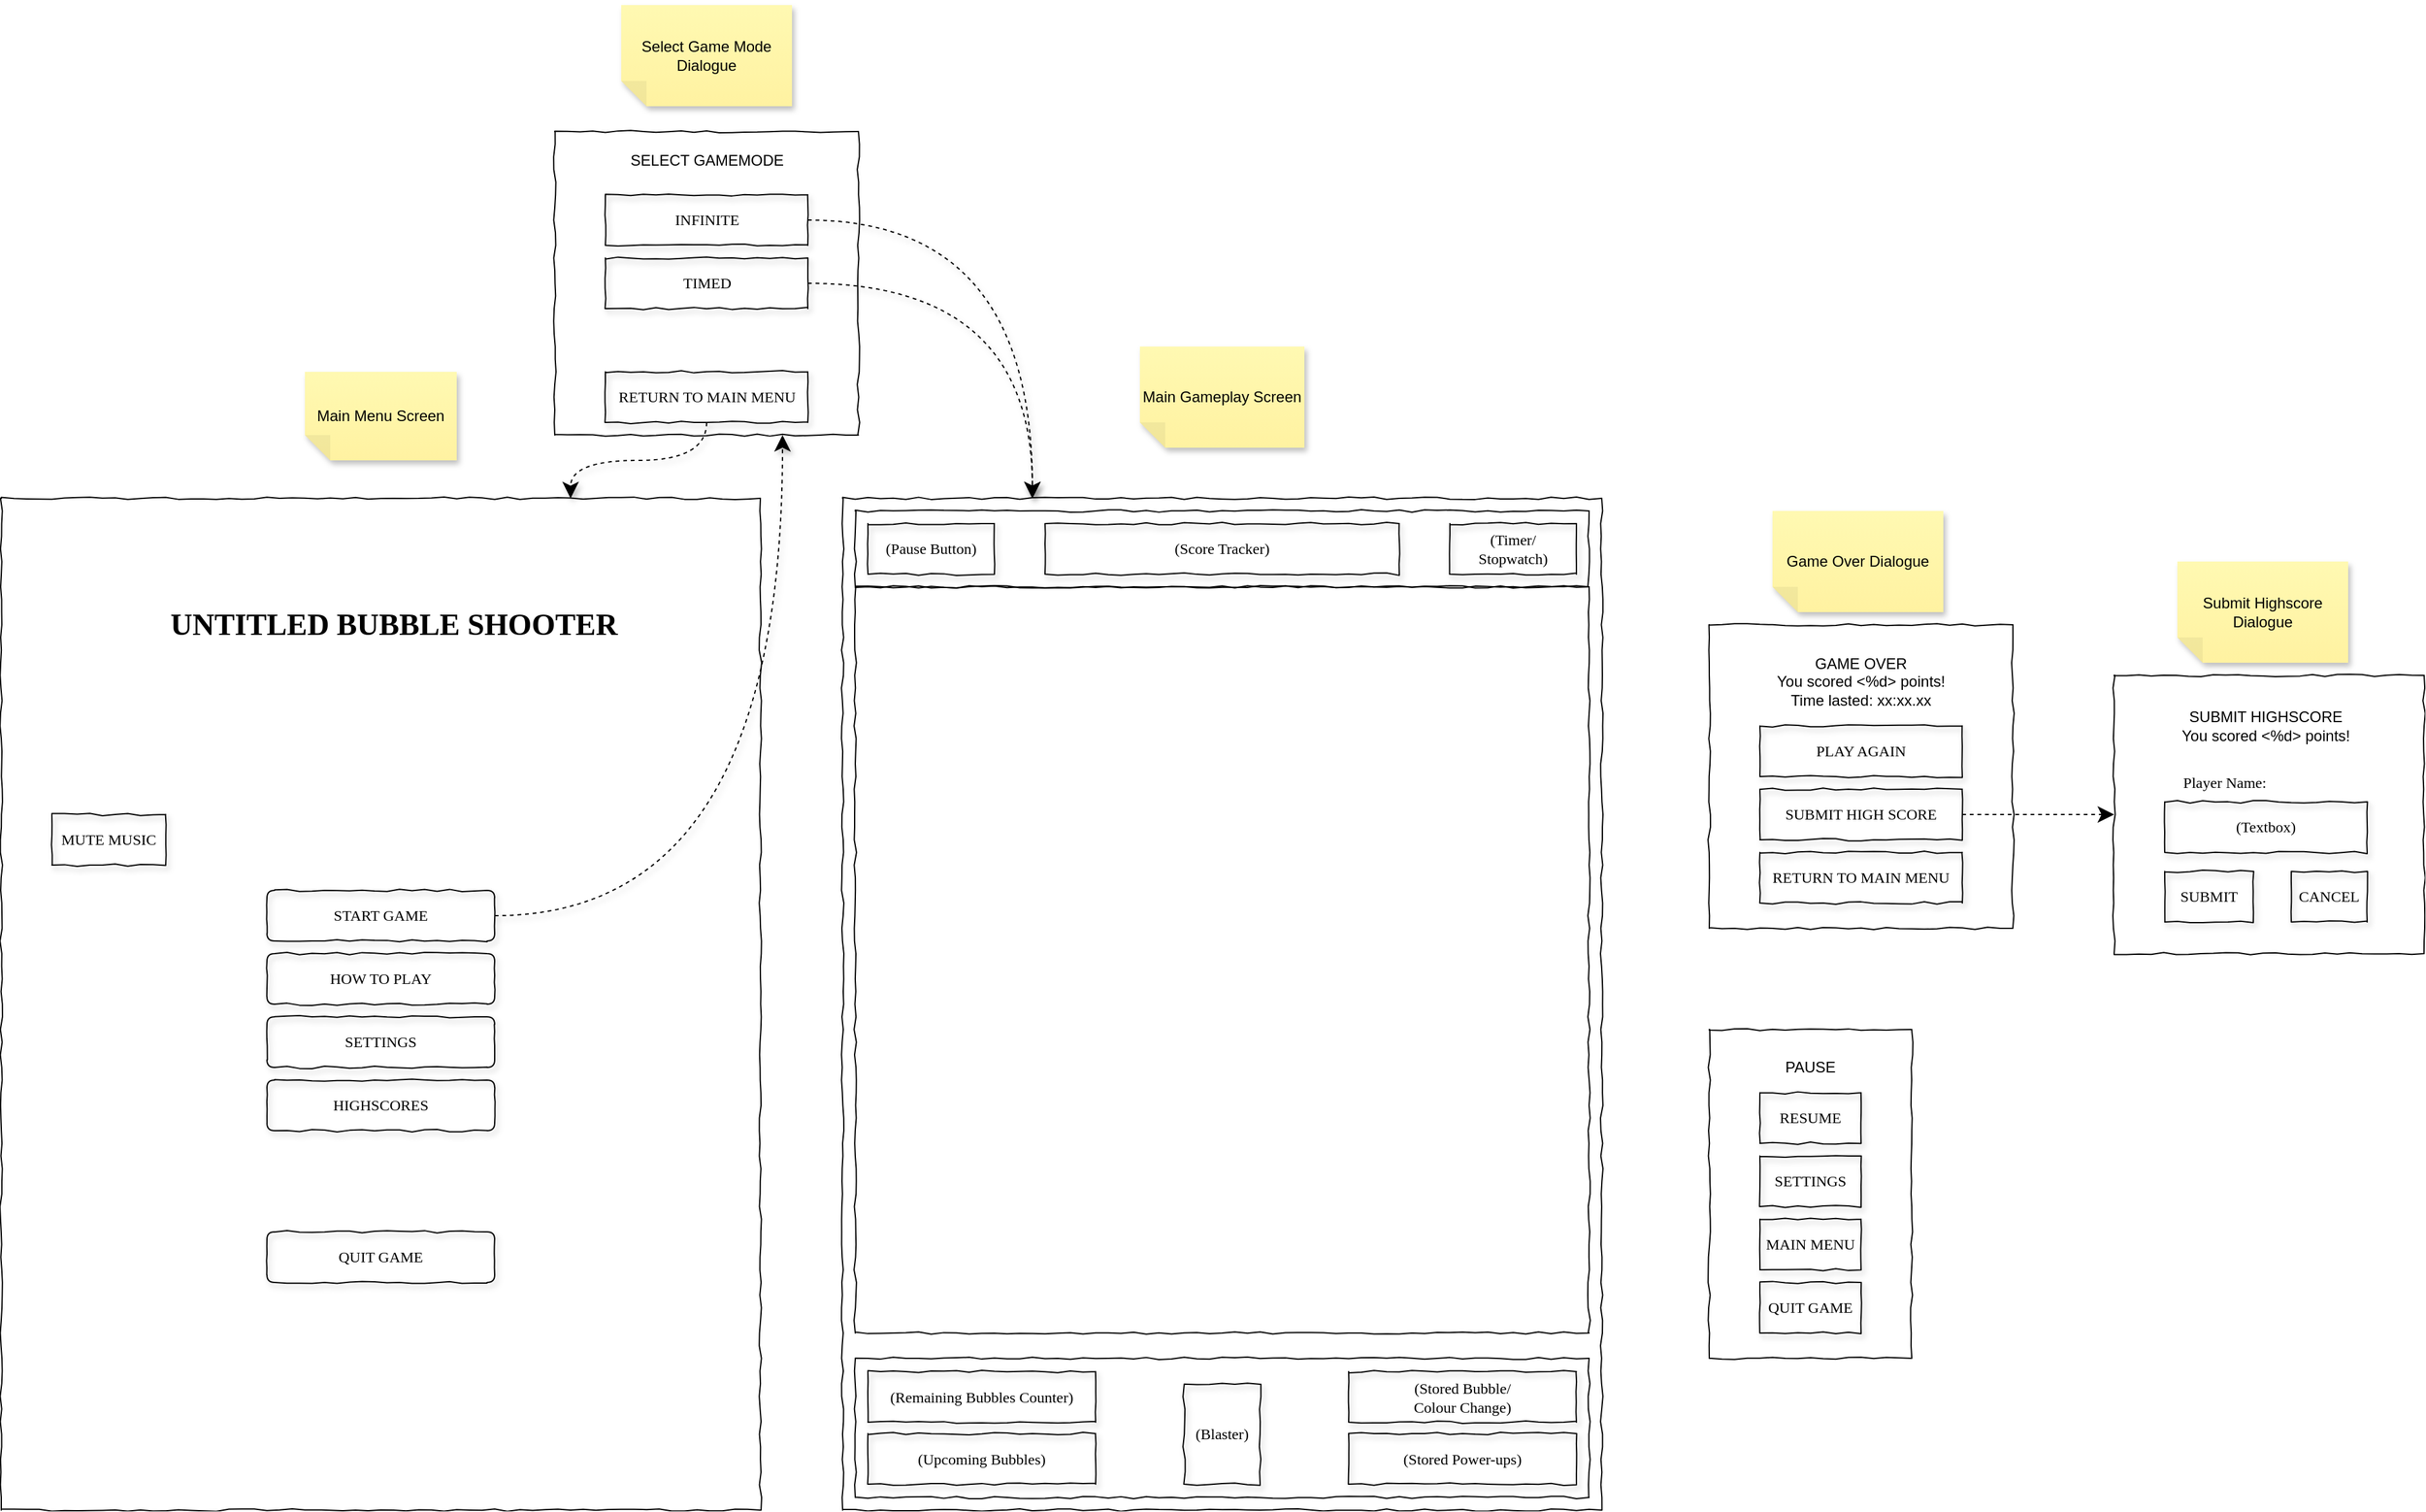 <mxfile version="26.0.9">
  <diagram name="Page-1" id="03018318-947c-dd8e-b7a3-06fadd420f32">
    <mxGraphModel dx="1294" dy="1510" grid="1" gridSize="10" guides="1" tooltips="1" connect="1" arrows="1" fold="1" page="1" pageScale="1" pageWidth="1100" pageHeight="850" background="#ffffff" math="0" shadow="0">
      <root>
        <mxCell id="0" />
        <mxCell id="1" parent="0" />
        <mxCell id="At87MqKCxzJQ_d1da1c6-35" value="Main Menu Screen" style="shape=note;whiteSpace=wrap;html=1;backgroundOutline=1;fontColor=#000000;darkOpacity=0.05;fillColor=#FFF9B2;strokeColor=none;fillStyle=solid;direction=west;gradientDirection=north;gradientColor=#FFF2A1;shadow=1;size=20;pointerEvents=1;" parent="1" vertex="1">
          <mxGeometry x="690" y="-100" width="120" height="70" as="geometry" />
        </mxCell>
        <mxCell id="At87MqKCxzJQ_d1da1c6-43" value="Game Over Dialogue" style="shape=note;whiteSpace=wrap;html=1;backgroundOutline=1;fontColor=#000000;darkOpacity=0.05;fillColor=#FFF9B2;strokeColor=none;fillStyle=solid;direction=west;gradientDirection=north;gradientColor=#FFF2A1;shadow=1;size=20;pointerEvents=1;" parent="1" vertex="1">
          <mxGeometry x="1850" y="10" width="135" height="80" as="geometry" />
        </mxCell>
        <mxCell id="At87MqKCxzJQ_d1da1c6-68" value="Submit Highscore Dialogue" style="shape=note;whiteSpace=wrap;html=1;backgroundOutline=1;fontColor=#000000;darkOpacity=0.05;fillColor=#FFF9B2;strokeColor=none;fillStyle=solid;direction=west;gradientDirection=north;gradientColor=#FFF2A1;shadow=1;size=20;pointerEvents=1;" parent="1" vertex="1">
          <mxGeometry x="2170" y="50" width="135" height="80" as="geometry" />
        </mxCell>
        <mxCell id="At87MqKCxzJQ_d1da1c6-80" style="edgeStyle=orthogonalEdgeStyle;shape=connector;curved=1;rounded=0;orthogonalLoop=1;jettySize=auto;html=1;entryX=0.25;entryY=0;entryDx=0;entryDy=0;dashed=1;strokeColor=default;align=center;verticalAlign=middle;fontFamily=Verdana;fontSize=12;fontColor=default;labelBackgroundColor=none;elbow=vertical;endArrow=classic;endSize=10;shadow=1;" parent="1" source="At87MqKCxzJQ_d1da1c6-71" target="At87MqKCxzJQ_d1da1c6-84" edge="1">
          <mxGeometry relative="1" as="geometry" />
        </mxCell>
        <mxCell id="At87MqKCxzJQ_d1da1c6-81" style="edgeStyle=orthogonalEdgeStyle;shape=connector;curved=1;rounded=0;orthogonalLoop=1;jettySize=auto;html=1;entryX=0.25;entryY=0;entryDx=0;entryDy=0;dashed=1;strokeColor=default;align=center;verticalAlign=middle;fontFamily=Verdana;fontSize=12;fontColor=default;labelBackgroundColor=none;elbow=vertical;endArrow=classic;endSize=10;shadow=1;" parent="1" source="At87MqKCxzJQ_d1da1c6-74" target="At87MqKCxzJQ_d1da1c6-84" edge="1">
          <mxGeometry relative="1" as="geometry" />
        </mxCell>
        <mxCell id="At87MqKCxzJQ_d1da1c6-75" value="Select Game Mode Dialogue" style="shape=note;whiteSpace=wrap;html=1;backgroundOutline=1;fontColor=#000000;darkOpacity=0.05;fillColor=#FFF9B2;strokeColor=none;fillStyle=solid;direction=west;gradientDirection=north;gradientColor=#FFF2A1;shadow=1;size=20;pointerEvents=1;" parent="1" vertex="1">
          <mxGeometry x="940" y="-390" width="135" height="80" as="geometry" />
        </mxCell>
        <mxCell id="At87MqKCxzJQ_d1da1c6-79" style="edgeStyle=orthogonalEdgeStyle;shape=connector;curved=1;rounded=0;orthogonalLoop=1;jettySize=auto;html=1;entryX=0.75;entryY=0;entryDx=0;entryDy=0;dashed=1;strokeColor=default;align=center;verticalAlign=middle;fontFamily=Verdana;fontSize=12;fontColor=default;labelBackgroundColor=none;elbow=vertical;endArrow=classic;endSize=10;shadow=1;" parent="1" source="At87MqKCxzJQ_d1da1c6-72" target="At87MqKCxzJQ_d1da1c6-82" edge="1">
          <mxGeometry relative="1" as="geometry" />
        </mxCell>
        <mxCell id="At87MqKCxzJQ_d1da1c6-82" value="" style="swimlane;startSize=0;rounded=0;shadow=0;comic=1;strokeColor=default;strokeWidth=1;align=center;verticalAlign=middle;fontFamily=Verdana;fontSize=12;fontColor=default;labelBackgroundColor=none;fillColor=default;fillStyle=solid;gradientColor=none;" parent="1" vertex="1">
          <mxGeometry x="450" width="600" height="800" as="geometry" />
        </mxCell>
        <mxCell id="At87MqKCxzJQ_d1da1c6-18" value="START GAME" style="whiteSpace=wrap;html=1;rounded=1;shadow=1;labelBackgroundColor=none;strokeWidth=1;fillColor=none;fontFamily=Verdana;fontSize=12;align=center;comic=1;glass=0;" parent="At87MqKCxzJQ_d1da1c6-82" vertex="1">
          <mxGeometry x="210" y="310" width="180" height="40" as="geometry" />
        </mxCell>
        <mxCell id="At87MqKCxzJQ_d1da1c6-69" value="HOW TO PLAY" style="whiteSpace=wrap;html=1;rounded=1;shadow=1;labelBackgroundColor=none;strokeWidth=1;fillColor=none;fontFamily=Verdana;fontSize=12;align=center;comic=1;glass=0;" parent="At87MqKCxzJQ_d1da1c6-82" vertex="1">
          <mxGeometry x="210" y="360" width="180" height="40" as="geometry" />
        </mxCell>
        <mxCell id="At87MqKCxzJQ_d1da1c6-40" value="SETTINGS" style="whiteSpace=wrap;html=1;rounded=1;shadow=1;labelBackgroundColor=none;strokeWidth=1;fillColor=none;fontFamily=Verdana;fontSize=12;align=center;comic=1;glass=0;" parent="At87MqKCxzJQ_d1da1c6-82" vertex="1">
          <mxGeometry x="210" y="410" width="180" height="40" as="geometry" />
        </mxCell>
        <mxCell id="At87MqKCxzJQ_d1da1c6-33" value="HIGHSCORES" style="whiteSpace=wrap;html=1;rounded=1;shadow=1;labelBackgroundColor=none;strokeWidth=1;fillColor=none;fontFamily=Verdana;fontSize=12;align=center;comic=1;glass=0;" parent="At87MqKCxzJQ_d1da1c6-82" vertex="1">
          <mxGeometry x="210" y="460" width="180" height="40" as="geometry" />
        </mxCell>
        <mxCell id="At87MqKCxzJQ_d1da1c6-34" value="QUIT GAME" style="whiteSpace=wrap;html=1;rounded=1;shadow=1;labelBackgroundColor=none;strokeWidth=1;fillColor=none;fontFamily=Verdana;fontSize=12;align=center;comic=1;" parent="At87MqKCxzJQ_d1da1c6-82" vertex="1">
          <mxGeometry x="210" y="580" width="180" height="40" as="geometry" />
        </mxCell>
        <mxCell id="8650wfay4DL9xMlQ2IgJ-2" value="MUTE MUSIC" style="whiteSpace=wrap;html=1;rounded=0;shadow=1;labelBackgroundColor=none;strokeWidth=1;fillColor=none;fontFamily=Verdana;fontSize=12;align=center;comic=1;" parent="At87MqKCxzJQ_d1da1c6-82" vertex="1">
          <mxGeometry x="40" y="250" width="90" height="40" as="geometry" />
        </mxCell>
        <mxCell id="xJIP0SkDgu_qtOtY-LIs-1" value="UNTITLED BUBBLE SHOOTER" style="text;html=1;align=center;verticalAlign=middle;resizable=0;points=[];autosize=1;strokeColor=none;fillColor=none;fontFamily=Verdana;fontStyle=1;fontSize=24;" vertex="1" parent="At87MqKCxzJQ_d1da1c6-82">
          <mxGeometry x="120" y="80" width="380" height="40" as="geometry" />
        </mxCell>
        <mxCell id="At87MqKCxzJQ_d1da1c6-77" style="edgeStyle=orthogonalEdgeStyle;rounded=0;orthogonalLoop=1;jettySize=auto;html=1;fontFamily=Verdana;fontSize=12;fontColor=default;labelBackgroundColor=none;elbow=vertical;curved=1;dashed=1;endSize=10;entryX=0.75;entryY=1;entryDx=0;entryDy=0;shadow=1;" parent="1" source="At87MqKCxzJQ_d1da1c6-18" target="At87MqKCxzJQ_d1da1c6-94" edge="1">
          <mxGeometry relative="1" as="geometry">
            <mxPoint x="1070" y="-60.0" as="targetPoint" />
          </mxGeometry>
        </mxCell>
        <mxCell id="At87MqKCxzJQ_d1da1c6-84" value="" style="swimlane;startSize=0;rounded=0;shadow=0;comic=1;strokeColor=default;strokeWidth=1;align=center;verticalAlign=middle;fontFamily=Verdana;fontSize=12;fontColor=default;labelBackgroundColor=none;fillColor=default;fillStyle=solid;gradientColor=none;" parent="1" vertex="1">
          <mxGeometry x="1115" width="600" height="800" as="geometry" />
        </mxCell>
        <mxCell id="At87MqKCxzJQ_d1da1c6-91" value="" style="swimlane;startSize=0;rounded=0;shadow=0;comic=1;strokeColor=default;strokeWidth=1;align=center;verticalAlign=middle;fontFamily=Verdana;fontSize=12;fontColor=default;labelBackgroundColor=none;fillColor=none;" parent="At87MqKCxzJQ_d1da1c6-84" vertex="1">
          <mxGeometry x="10" y="10" width="580" height="60" as="geometry" />
        </mxCell>
        <mxCell id="At87MqKCxzJQ_d1da1c6-52" value="(Pause Button)" style="whiteSpace=wrap;html=1;rounded=0;shadow=1;labelBackgroundColor=none;strokeWidth=1;fillColor=none;fontFamily=Verdana;fontSize=12;align=center;comic=1;" parent="At87MqKCxzJQ_d1da1c6-91" vertex="1">
          <mxGeometry x="10" y="10" width="100" height="40" as="geometry" />
        </mxCell>
        <mxCell id="At87MqKCxzJQ_d1da1c6-53" value="(Score Tracker)" style="whiteSpace=wrap;html=1;rounded=0;shadow=1;labelBackgroundColor=none;strokeWidth=1;fillColor=none;fontFamily=Verdana;fontSize=12;align=center;comic=1;" parent="At87MqKCxzJQ_d1da1c6-91" vertex="1">
          <mxGeometry x="150" y="10" width="280" height="40" as="geometry" />
        </mxCell>
        <mxCell id="At87MqKCxzJQ_d1da1c6-54" value="(Timer/&lt;div&gt;Stopwatch)&lt;/div&gt;" style="whiteSpace=wrap;html=1;rounded=0;shadow=1;labelBackgroundColor=none;strokeWidth=1;fillColor=none;fontFamily=Verdana;fontSize=12;align=center;comic=1;" parent="At87MqKCxzJQ_d1da1c6-91" vertex="1">
          <mxGeometry x="470" y="10" width="100" height="40" as="geometry" />
        </mxCell>
        <mxCell id="At87MqKCxzJQ_d1da1c6-92" value="" style="swimlane;startSize=0;rounded=0;shadow=0;comic=1;strokeColor=default;strokeWidth=1;align=center;verticalAlign=middle;fontFamily=Verdana;fontSize=12;fontColor=default;labelBackgroundColor=none;fillColor=none;" parent="At87MqKCxzJQ_d1da1c6-84" vertex="1">
          <mxGeometry x="10" y="70" width="580" height="590" as="geometry" />
        </mxCell>
        <mxCell id="At87MqKCxzJQ_d1da1c6-93" value="" style="swimlane;startSize=0;rounded=0;shadow=0;comic=1;strokeColor=default;strokeWidth=1;align=center;verticalAlign=middle;fontFamily=Verdana;fontSize=12;fontColor=default;labelBackgroundColor=none;fillColor=none;" parent="At87MqKCxzJQ_d1da1c6-84" vertex="1">
          <mxGeometry x="10" y="680" width="580" height="110" as="geometry" />
        </mxCell>
        <mxCell id="At87MqKCxzJQ_d1da1c6-47" value="(Upcoming Bubbles)" style="whiteSpace=wrap;html=1;rounded=0;shadow=1;labelBackgroundColor=none;strokeWidth=1;fillColor=none;fontFamily=Verdana;fontSize=12;align=center;comic=1;" parent="At87MqKCxzJQ_d1da1c6-93" vertex="1">
          <mxGeometry x="10" y="59.5" width="180" height="40" as="geometry" />
        </mxCell>
        <mxCell id="At87MqKCxzJQ_d1da1c6-55" value="(Remaining Bubbles Counter)" style="whiteSpace=wrap;html=1;rounded=0;shadow=1;labelBackgroundColor=none;strokeWidth=1;fillColor=none;fontFamily=Verdana;fontSize=12;align=center;comic=1;" parent="At87MqKCxzJQ_d1da1c6-93" vertex="1">
          <mxGeometry x="10" y="10.5" width="180" height="40" as="geometry" />
        </mxCell>
        <mxCell id="At87MqKCxzJQ_d1da1c6-48" value="(Blaster)" style="whiteSpace=wrap;html=1;rounded=0;shadow=1;labelBackgroundColor=none;strokeWidth=1;fillColor=none;fontFamily=Verdana;fontSize=12;align=center;comic=1;" parent="At87MqKCxzJQ_d1da1c6-93" vertex="1">
          <mxGeometry x="260" y="20.5" width="60" height="79" as="geometry" />
        </mxCell>
        <mxCell id="At87MqKCxzJQ_d1da1c6-57" value="(Stored Bubble/&lt;div&gt;Colour Change)&lt;br&gt;&lt;/div&gt;" style="whiteSpace=wrap;html=1;rounded=0;shadow=1;labelBackgroundColor=none;strokeWidth=1;fillColor=none;fontFamily=Verdana;fontSize=12;align=center;comic=1;" parent="At87MqKCxzJQ_d1da1c6-93" vertex="1">
          <mxGeometry x="390" y="10.5" width="180" height="40" as="geometry" />
        </mxCell>
        <mxCell id="At87MqKCxzJQ_d1da1c6-49" value="&lt;div&gt;(Stored Power-ups)&lt;/div&gt;" style="whiteSpace=wrap;html=1;rounded=0;shadow=1;labelBackgroundColor=none;strokeWidth=1;fillColor=none;fontFamily=Verdana;fontSize=12;align=center;comic=1;" parent="At87MqKCxzJQ_d1da1c6-93" vertex="1">
          <mxGeometry x="390" y="59.5" width="180" height="40" as="geometry" />
        </mxCell>
        <mxCell id="At87MqKCxzJQ_d1da1c6-56" value="Main Gameplay Screen" style="shape=note;whiteSpace=wrap;html=1;backgroundOutline=1;fontColor=#000000;darkOpacity=0.05;fillColor=#FFF9B2;strokeColor=none;fillStyle=solid;direction=west;gradientDirection=north;gradientColor=#FFF2A1;shadow=1;size=20;pointerEvents=1;" parent="1" vertex="1">
          <mxGeometry x="1350" y="-120" width="130" height="80" as="geometry" />
        </mxCell>
        <mxCell id="At87MqKCxzJQ_d1da1c6-94" value="" style="swimlane;startSize=0;rounded=0;shadow=0;comic=1;strokeColor=default;strokeWidth=1;align=center;verticalAlign=middle;fontFamily=Verdana;fontSize=12;fontColor=default;labelBackgroundColor=none;fillColor=none;" parent="1" vertex="1">
          <mxGeometry x="887.5" y="-290" width="240" height="240" as="geometry" />
        </mxCell>
        <mxCell id="At87MqKCxzJQ_d1da1c6-71" value="INFINITE" style="whiteSpace=wrap;html=1;rounded=0;shadow=1;labelBackgroundColor=none;strokeWidth=1;fillColor=none;fontFamily=Verdana;fontSize=12;align=center;comic=1;" parent="At87MqKCxzJQ_d1da1c6-94" vertex="1">
          <mxGeometry x="40" y="50" width="160" height="40" as="geometry" />
        </mxCell>
        <mxCell id="At87MqKCxzJQ_d1da1c6-74" value="TIMED" style="whiteSpace=wrap;html=1;rounded=0;shadow=1;labelBackgroundColor=none;strokeWidth=1;fillColor=none;fontFamily=Verdana;fontSize=12;align=center;comic=1;" parent="At87MqKCxzJQ_d1da1c6-94" vertex="1">
          <mxGeometry x="40" y="100" width="160" height="40" as="geometry" />
        </mxCell>
        <mxCell id="At87MqKCxzJQ_d1da1c6-72" value="RETURN TO MAIN MENU" style="whiteSpace=wrap;html=1;rounded=0;shadow=1;labelBackgroundColor=none;strokeWidth=1;fillColor=none;fontFamily=Verdana;fontSize=12;align=center;comic=1;" parent="At87MqKCxzJQ_d1da1c6-94" vertex="1">
          <mxGeometry x="40" y="190" width="160" height="40" as="geometry" />
        </mxCell>
        <mxCell id="At87MqKCxzJQ_d1da1c6-73" value="SELECT GAMEMODE" style="text;html=1;align=center;verticalAlign=middle;whiteSpace=wrap;rounded=0;shadow=1;" parent="At87MqKCxzJQ_d1da1c6-94" vertex="1">
          <mxGeometry x="55" y="10" width="130" height="25" as="geometry" />
        </mxCell>
        <mxCell id="At87MqKCxzJQ_d1da1c6-96" value="" style="swimlane;startSize=0;rounded=0;shadow=0;comic=1;strokeColor=default;strokeWidth=1;align=center;verticalAlign=middle;fontFamily=Verdana;fontSize=12;fontColor=default;labelBackgroundColor=none;fillColor=none;" parent="1" vertex="1">
          <mxGeometry x="2120" y="140" width="245" height="220" as="geometry" />
        </mxCell>
        <mxCell id="At87MqKCxzJQ_d1da1c6-66" value="SUBMIT HIGHSCORE&lt;div&gt;You scored &amp;lt;%d&amp;gt; points!&lt;/div&gt;" style="text;html=1;align=center;verticalAlign=middle;whiteSpace=wrap;rounded=0;shadow=1;" parent="At87MqKCxzJQ_d1da1c6-96" vertex="1">
          <mxGeometry x="40" y="25" width="160" height="30" as="geometry" />
        </mxCell>
        <mxCell id="At87MqKCxzJQ_d1da1c6-64" value="(Textbox)" style="whiteSpace=wrap;html=1;rounded=0;shadow=1;labelBackgroundColor=none;strokeWidth=1;fillColor=none;fontFamily=Verdana;fontSize=12;align=center;comic=1;" parent="At87MqKCxzJQ_d1da1c6-96" vertex="1">
          <mxGeometry x="40" y="100" width="160" height="40" as="geometry" />
        </mxCell>
        <mxCell id="At87MqKCxzJQ_d1da1c6-67" value="SUBMIT" style="whiteSpace=wrap;html=1;rounded=0;shadow=1;labelBackgroundColor=none;strokeWidth=1;fillColor=none;fontFamily=Verdana;fontSize=12;align=center;comic=1;" parent="At87MqKCxzJQ_d1da1c6-96" vertex="1">
          <mxGeometry x="40" y="155" width="70" height="40" as="geometry" />
        </mxCell>
        <mxCell id="At87MqKCxzJQ_d1da1c6-65" value="CANCEL" style="whiteSpace=wrap;html=1;rounded=0;shadow=1;labelBackgroundColor=none;strokeWidth=1;fillColor=none;fontFamily=Verdana;fontSize=12;align=center;comic=1;" parent="At87MqKCxzJQ_d1da1c6-96" vertex="1">
          <mxGeometry x="140" y="155" width="60" height="40" as="geometry" />
        </mxCell>
        <mxCell id="At87MqKCxzJQ_d1da1c6-107" value="Player Name:" style="text;html=1;align=center;verticalAlign=middle;whiteSpace=wrap;rounded=0;fontFamily=Verdana;fontSize=12;fontColor=default;labelBackgroundColor=none;" parent="At87MqKCxzJQ_d1da1c6-96" vertex="1">
          <mxGeometry x="40" y="70" width="95" height="30" as="geometry" />
        </mxCell>
        <mxCell id="At87MqKCxzJQ_d1da1c6-101" value="" style="swimlane;startSize=0;rounded=0;shadow=0;comic=1;strokeColor=default;strokeWidth=1;align=center;verticalAlign=middle;fontFamily=Verdana;fontSize=12;fontColor=default;labelBackgroundColor=none;fillColor=none;" parent="1" vertex="1">
          <mxGeometry x="1800" y="100" width="240" height="240" as="geometry" />
        </mxCell>
        <mxCell id="At87MqKCxzJQ_d1da1c6-102" value="RETURN TO MAIN MENU" style="whiteSpace=wrap;html=1;rounded=0;shadow=1;labelBackgroundColor=none;strokeWidth=1;fillColor=none;fontFamily=Verdana;fontSize=12;align=center;comic=1;" parent="At87MqKCxzJQ_d1da1c6-101" vertex="1">
          <mxGeometry x="40" y="180" width="160" height="40" as="geometry" />
        </mxCell>
        <mxCell id="At87MqKCxzJQ_d1da1c6-103" value="SUBMIT HIGH SCORE" style="whiteSpace=wrap;html=1;rounded=0;shadow=1;labelBackgroundColor=none;strokeWidth=1;fillColor=none;fontFamily=Verdana;fontSize=12;align=center;comic=1;" parent="At87MqKCxzJQ_d1da1c6-101" vertex="1">
          <mxGeometry x="40" y="130" width="160" height="40" as="geometry" />
        </mxCell>
        <mxCell id="At87MqKCxzJQ_d1da1c6-104" value="PLAY AGAIN" style="whiteSpace=wrap;html=1;rounded=0;shadow=1;labelBackgroundColor=none;strokeWidth=1;fillColor=none;fontFamily=Verdana;fontSize=12;align=center;comic=1;" parent="At87MqKCxzJQ_d1da1c6-101" vertex="1">
          <mxGeometry x="40" y="80" width="160" height="40" as="geometry" />
        </mxCell>
        <mxCell id="At87MqKCxzJQ_d1da1c6-105" value="GAME OVER&lt;div&gt;You scored &amp;lt;%d&amp;gt; points!&lt;/div&gt;&lt;div&gt;Time lasted: xx:xx.xx&lt;/div&gt;" style="text;html=1;align=center;verticalAlign=middle;whiteSpace=wrap;rounded=0;shadow=1;" parent="At87MqKCxzJQ_d1da1c6-101" vertex="1">
          <mxGeometry x="40" y="20" width="160" height="50" as="geometry" />
        </mxCell>
        <mxCell id="At87MqKCxzJQ_d1da1c6-106" style="edgeStyle=orthogonalEdgeStyle;shape=connector;curved=1;rounded=0;orthogonalLoop=1;jettySize=auto;html=1;dashed=1;strokeColor=default;align=center;verticalAlign=middle;fontFamily=Verdana;fontSize=12;fontColor=default;labelBackgroundColor=none;elbow=vertical;endArrow=classic;endSize=10;" parent="1" source="At87MqKCxzJQ_d1da1c6-103" target="At87MqKCxzJQ_d1da1c6-96" edge="1">
          <mxGeometry relative="1" as="geometry" />
        </mxCell>
        <mxCell id="8650wfay4DL9xMlQ2IgJ-3" value="" style="swimlane;startSize=0;rounded=0;shadow=0;comic=1;strokeColor=default;strokeWidth=1;align=center;verticalAlign=middle;fontFamily=Verdana;fontSize=12;fontColor=default;labelBackgroundColor=none;fillColor=none;" parent="1" vertex="1">
          <mxGeometry x="1800" y="420" width="160" height="260" as="geometry" />
        </mxCell>
        <mxCell id="8650wfay4DL9xMlQ2IgJ-4" value="MAIN MENU" style="whiteSpace=wrap;html=1;rounded=0;shadow=1;labelBackgroundColor=none;strokeWidth=1;fillColor=none;fontFamily=Verdana;fontSize=12;align=center;comic=1;" parent="8650wfay4DL9xMlQ2IgJ-3" vertex="1">
          <mxGeometry x="40" y="150" width="80" height="40" as="geometry" />
        </mxCell>
        <mxCell id="8650wfay4DL9xMlQ2IgJ-5" value="SETTINGS" style="whiteSpace=wrap;html=1;rounded=0;shadow=1;labelBackgroundColor=none;strokeWidth=1;fillColor=none;fontFamily=Verdana;fontSize=12;align=center;comic=1;" parent="8650wfay4DL9xMlQ2IgJ-3" vertex="1">
          <mxGeometry x="40" y="100" width="80" height="40" as="geometry" />
        </mxCell>
        <mxCell id="8650wfay4DL9xMlQ2IgJ-6" value="RESUME" style="whiteSpace=wrap;html=1;rounded=0;shadow=1;labelBackgroundColor=none;strokeWidth=1;fillColor=none;fontFamily=Verdana;fontSize=12;align=center;comic=1;" parent="8650wfay4DL9xMlQ2IgJ-3" vertex="1">
          <mxGeometry x="40" y="50" width="80" height="40" as="geometry" />
        </mxCell>
        <mxCell id="8650wfay4DL9xMlQ2IgJ-7" value="PAUSE" style="text;html=1;align=center;verticalAlign=middle;whiteSpace=wrap;rounded=0;shadow=1;" parent="8650wfay4DL9xMlQ2IgJ-3" vertex="1">
          <mxGeometry x="40" y="20" width="80" height="20" as="geometry" />
        </mxCell>
        <mxCell id="8650wfay4DL9xMlQ2IgJ-8" value="QUIT GAME" style="whiteSpace=wrap;html=1;rounded=0;shadow=1;labelBackgroundColor=none;strokeWidth=1;fillColor=none;fontFamily=Verdana;fontSize=12;align=center;comic=1;" parent="8650wfay4DL9xMlQ2IgJ-3" vertex="1">
          <mxGeometry x="40" y="200" width="80" height="40" as="geometry" />
        </mxCell>
      </root>
    </mxGraphModel>
  </diagram>
</mxfile>
